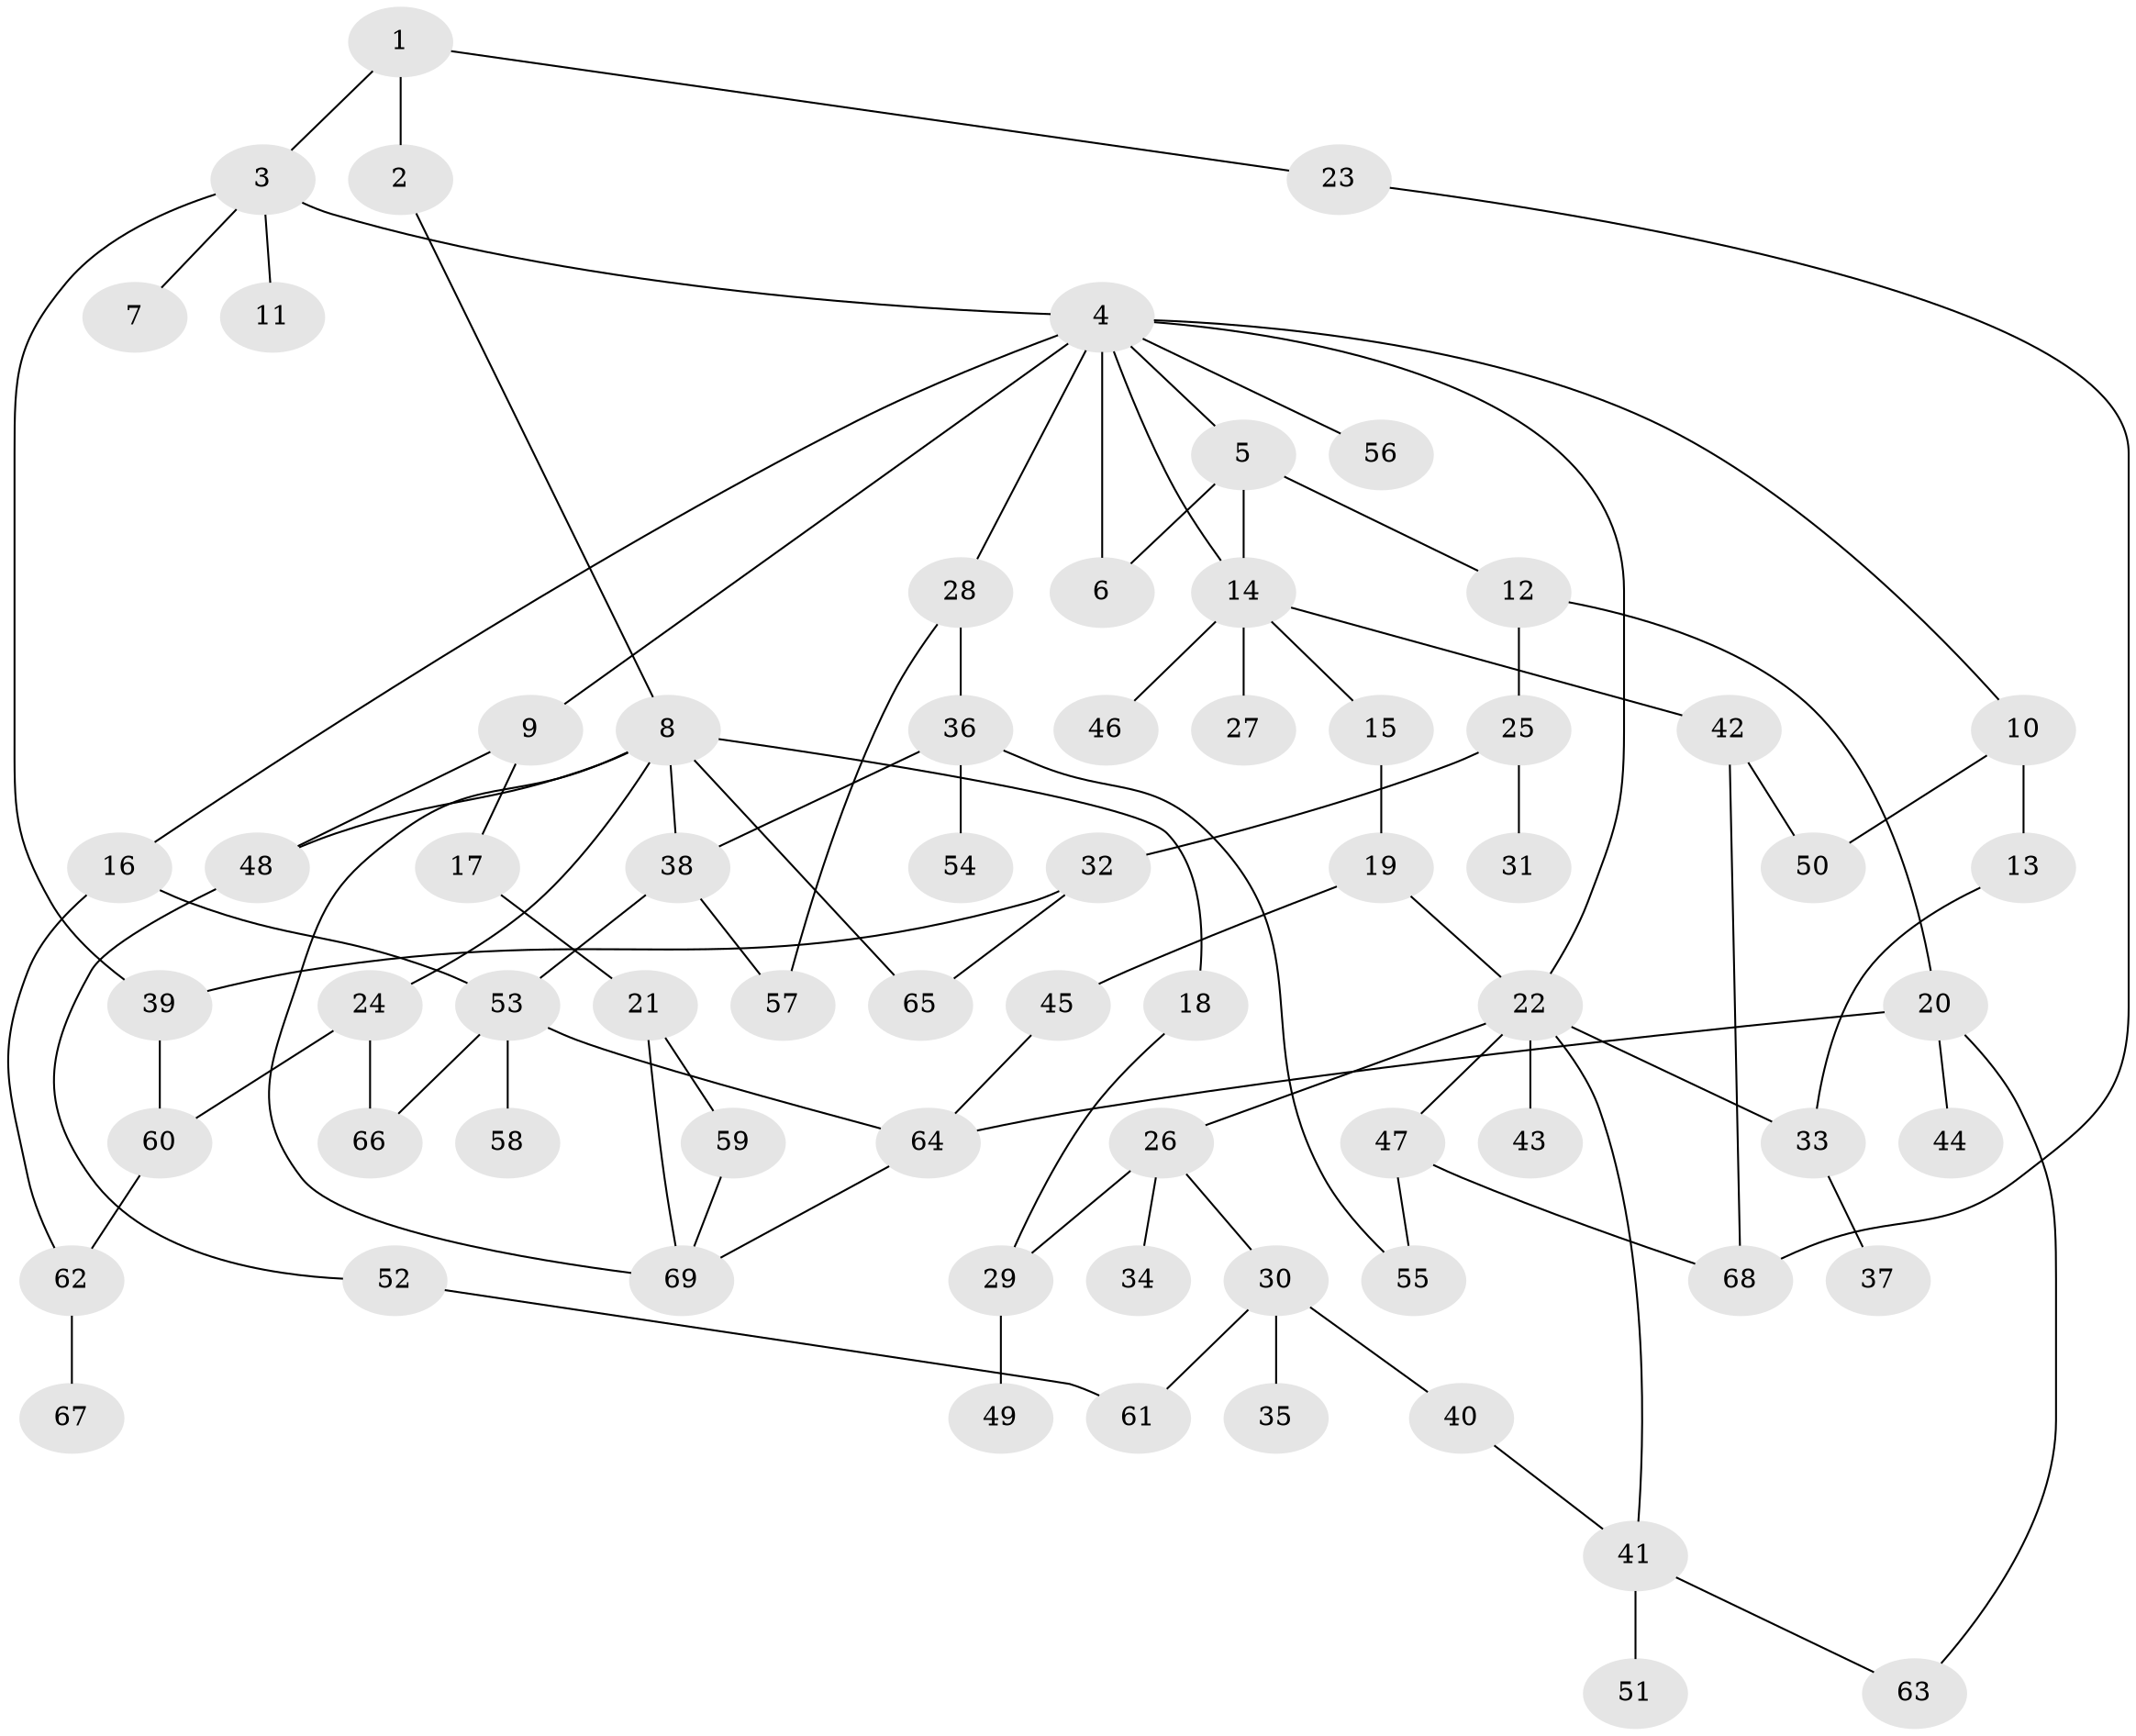 // coarse degree distribution, {2: 0.15, 1: 0.65, 8: 0.05, 13: 0.05, 4: 0.1}
// Generated by graph-tools (version 1.1) at 2025/46/03/04/25 21:46:16]
// undirected, 69 vertices, 94 edges
graph export_dot {
graph [start="1"]
  node [color=gray90,style=filled];
  1;
  2;
  3;
  4;
  5;
  6;
  7;
  8;
  9;
  10;
  11;
  12;
  13;
  14;
  15;
  16;
  17;
  18;
  19;
  20;
  21;
  22;
  23;
  24;
  25;
  26;
  27;
  28;
  29;
  30;
  31;
  32;
  33;
  34;
  35;
  36;
  37;
  38;
  39;
  40;
  41;
  42;
  43;
  44;
  45;
  46;
  47;
  48;
  49;
  50;
  51;
  52;
  53;
  54;
  55;
  56;
  57;
  58;
  59;
  60;
  61;
  62;
  63;
  64;
  65;
  66;
  67;
  68;
  69;
  1 -- 2;
  1 -- 3;
  1 -- 23;
  2 -- 8;
  3 -- 4;
  3 -- 7;
  3 -- 11;
  3 -- 39;
  4 -- 5;
  4 -- 9;
  4 -- 10;
  4 -- 16;
  4 -- 22;
  4 -- 28;
  4 -- 56;
  4 -- 6;
  4 -- 14;
  5 -- 6;
  5 -- 12;
  5 -- 14;
  8 -- 18;
  8 -- 24;
  8 -- 69;
  8 -- 48;
  8 -- 65;
  8 -- 38;
  9 -- 17;
  9 -- 48;
  10 -- 13;
  10 -- 50;
  12 -- 20;
  12 -- 25;
  13 -- 33;
  14 -- 15;
  14 -- 27;
  14 -- 42;
  14 -- 46;
  15 -- 19;
  16 -- 53;
  16 -- 62;
  17 -- 21;
  18 -- 29;
  19 -- 45;
  19 -- 22;
  20 -- 44;
  20 -- 63;
  20 -- 64;
  21 -- 59;
  21 -- 69;
  22 -- 26;
  22 -- 43;
  22 -- 47;
  22 -- 41;
  22 -- 33;
  23 -- 68;
  24 -- 60;
  24 -- 66;
  25 -- 31;
  25 -- 32;
  26 -- 30;
  26 -- 34;
  26 -- 29;
  28 -- 36;
  28 -- 57;
  29 -- 49;
  30 -- 35;
  30 -- 40;
  30 -- 61;
  32 -- 39;
  32 -- 65;
  33 -- 37;
  36 -- 38;
  36 -- 54;
  36 -- 55;
  38 -- 57;
  38 -- 53;
  39 -- 60;
  40 -- 41;
  41 -- 51;
  41 -- 63;
  42 -- 50;
  42 -- 68;
  45 -- 64;
  47 -- 55;
  47 -- 68;
  48 -- 52;
  52 -- 61;
  53 -- 58;
  53 -- 64;
  53 -- 66;
  59 -- 69;
  60 -- 62;
  62 -- 67;
  64 -- 69;
}

